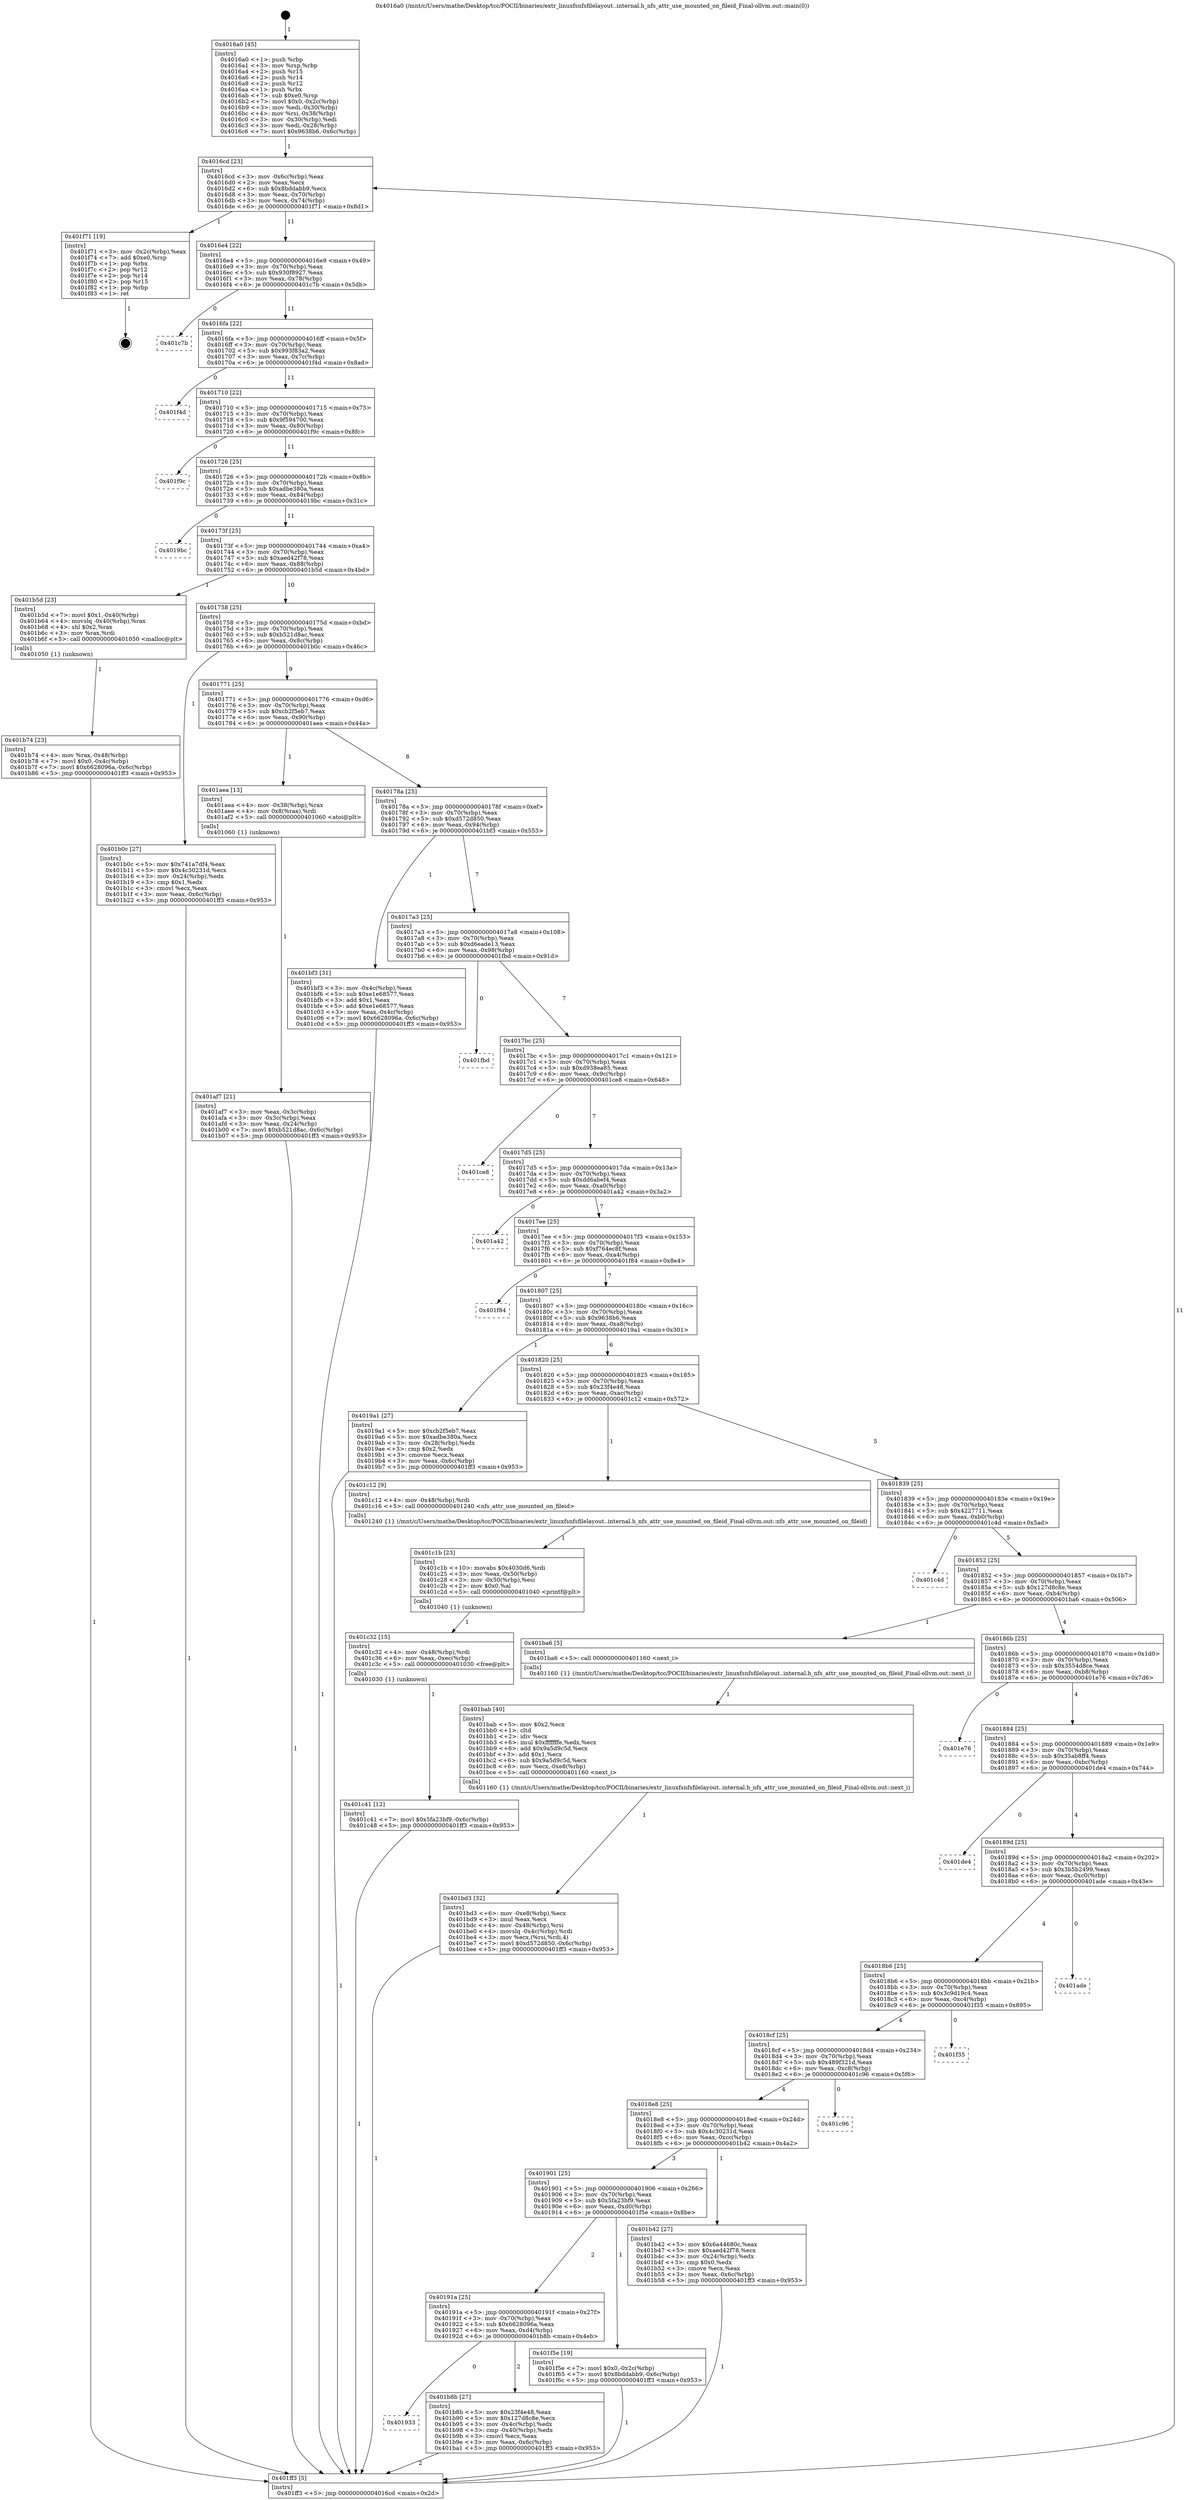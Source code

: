 digraph "0x4016a0" {
  label = "0x4016a0 (/mnt/c/Users/mathe/Desktop/tcc/POCII/binaries/extr_linuxfsnfsfilelayout..internal.h_nfs_attr_use_mounted_on_fileid_Final-ollvm.out::main(0))"
  labelloc = "t"
  node[shape=record]

  Entry [label="",width=0.3,height=0.3,shape=circle,fillcolor=black,style=filled]
  "0x4016cd" [label="{
     0x4016cd [23]\l
     | [instrs]\l
     &nbsp;&nbsp;0x4016cd \<+3\>: mov -0x6c(%rbp),%eax\l
     &nbsp;&nbsp;0x4016d0 \<+2\>: mov %eax,%ecx\l
     &nbsp;&nbsp;0x4016d2 \<+6\>: sub $0x8bddabb9,%ecx\l
     &nbsp;&nbsp;0x4016d8 \<+3\>: mov %eax,-0x70(%rbp)\l
     &nbsp;&nbsp;0x4016db \<+3\>: mov %ecx,-0x74(%rbp)\l
     &nbsp;&nbsp;0x4016de \<+6\>: je 0000000000401f71 \<main+0x8d1\>\l
  }"]
  "0x401f71" [label="{
     0x401f71 [19]\l
     | [instrs]\l
     &nbsp;&nbsp;0x401f71 \<+3\>: mov -0x2c(%rbp),%eax\l
     &nbsp;&nbsp;0x401f74 \<+7\>: add $0xe0,%rsp\l
     &nbsp;&nbsp;0x401f7b \<+1\>: pop %rbx\l
     &nbsp;&nbsp;0x401f7c \<+2\>: pop %r12\l
     &nbsp;&nbsp;0x401f7e \<+2\>: pop %r14\l
     &nbsp;&nbsp;0x401f80 \<+2\>: pop %r15\l
     &nbsp;&nbsp;0x401f82 \<+1\>: pop %rbp\l
     &nbsp;&nbsp;0x401f83 \<+1\>: ret\l
  }"]
  "0x4016e4" [label="{
     0x4016e4 [22]\l
     | [instrs]\l
     &nbsp;&nbsp;0x4016e4 \<+5\>: jmp 00000000004016e9 \<main+0x49\>\l
     &nbsp;&nbsp;0x4016e9 \<+3\>: mov -0x70(%rbp),%eax\l
     &nbsp;&nbsp;0x4016ec \<+5\>: sub $0x930f8927,%eax\l
     &nbsp;&nbsp;0x4016f1 \<+3\>: mov %eax,-0x78(%rbp)\l
     &nbsp;&nbsp;0x4016f4 \<+6\>: je 0000000000401c7b \<main+0x5db\>\l
  }"]
  Exit [label="",width=0.3,height=0.3,shape=circle,fillcolor=black,style=filled,peripheries=2]
  "0x401c7b" [label="{
     0x401c7b\l
  }", style=dashed]
  "0x4016fa" [label="{
     0x4016fa [22]\l
     | [instrs]\l
     &nbsp;&nbsp;0x4016fa \<+5\>: jmp 00000000004016ff \<main+0x5f\>\l
     &nbsp;&nbsp;0x4016ff \<+3\>: mov -0x70(%rbp),%eax\l
     &nbsp;&nbsp;0x401702 \<+5\>: sub $0x993f83a2,%eax\l
     &nbsp;&nbsp;0x401707 \<+3\>: mov %eax,-0x7c(%rbp)\l
     &nbsp;&nbsp;0x40170a \<+6\>: je 0000000000401f4d \<main+0x8ad\>\l
  }"]
  "0x401c41" [label="{
     0x401c41 [12]\l
     | [instrs]\l
     &nbsp;&nbsp;0x401c41 \<+7\>: movl $0x5fa23bf9,-0x6c(%rbp)\l
     &nbsp;&nbsp;0x401c48 \<+5\>: jmp 0000000000401ff3 \<main+0x953\>\l
  }"]
  "0x401f4d" [label="{
     0x401f4d\l
  }", style=dashed]
  "0x401710" [label="{
     0x401710 [22]\l
     | [instrs]\l
     &nbsp;&nbsp;0x401710 \<+5\>: jmp 0000000000401715 \<main+0x75\>\l
     &nbsp;&nbsp;0x401715 \<+3\>: mov -0x70(%rbp),%eax\l
     &nbsp;&nbsp;0x401718 \<+5\>: sub $0x9f594700,%eax\l
     &nbsp;&nbsp;0x40171d \<+3\>: mov %eax,-0x80(%rbp)\l
     &nbsp;&nbsp;0x401720 \<+6\>: je 0000000000401f9c \<main+0x8fc\>\l
  }"]
  "0x401c32" [label="{
     0x401c32 [15]\l
     | [instrs]\l
     &nbsp;&nbsp;0x401c32 \<+4\>: mov -0x48(%rbp),%rdi\l
     &nbsp;&nbsp;0x401c36 \<+6\>: mov %eax,-0xec(%rbp)\l
     &nbsp;&nbsp;0x401c3c \<+5\>: call 0000000000401030 \<free@plt\>\l
     | [calls]\l
     &nbsp;&nbsp;0x401030 \{1\} (unknown)\l
  }"]
  "0x401f9c" [label="{
     0x401f9c\l
  }", style=dashed]
  "0x401726" [label="{
     0x401726 [25]\l
     | [instrs]\l
     &nbsp;&nbsp;0x401726 \<+5\>: jmp 000000000040172b \<main+0x8b\>\l
     &nbsp;&nbsp;0x40172b \<+3\>: mov -0x70(%rbp),%eax\l
     &nbsp;&nbsp;0x40172e \<+5\>: sub $0xadbe380a,%eax\l
     &nbsp;&nbsp;0x401733 \<+6\>: mov %eax,-0x84(%rbp)\l
     &nbsp;&nbsp;0x401739 \<+6\>: je 00000000004019bc \<main+0x31c\>\l
  }"]
  "0x401c1b" [label="{
     0x401c1b [23]\l
     | [instrs]\l
     &nbsp;&nbsp;0x401c1b \<+10\>: movabs $0x4030d6,%rdi\l
     &nbsp;&nbsp;0x401c25 \<+3\>: mov %eax,-0x50(%rbp)\l
     &nbsp;&nbsp;0x401c28 \<+3\>: mov -0x50(%rbp),%esi\l
     &nbsp;&nbsp;0x401c2b \<+2\>: mov $0x0,%al\l
     &nbsp;&nbsp;0x401c2d \<+5\>: call 0000000000401040 \<printf@plt\>\l
     | [calls]\l
     &nbsp;&nbsp;0x401040 \{1\} (unknown)\l
  }"]
  "0x4019bc" [label="{
     0x4019bc\l
  }", style=dashed]
  "0x40173f" [label="{
     0x40173f [25]\l
     | [instrs]\l
     &nbsp;&nbsp;0x40173f \<+5\>: jmp 0000000000401744 \<main+0xa4\>\l
     &nbsp;&nbsp;0x401744 \<+3\>: mov -0x70(%rbp),%eax\l
     &nbsp;&nbsp;0x401747 \<+5\>: sub $0xaed42f78,%eax\l
     &nbsp;&nbsp;0x40174c \<+6\>: mov %eax,-0x88(%rbp)\l
     &nbsp;&nbsp;0x401752 \<+6\>: je 0000000000401b5d \<main+0x4bd\>\l
  }"]
  "0x401bd3" [label="{
     0x401bd3 [32]\l
     | [instrs]\l
     &nbsp;&nbsp;0x401bd3 \<+6\>: mov -0xe8(%rbp),%ecx\l
     &nbsp;&nbsp;0x401bd9 \<+3\>: imul %eax,%ecx\l
     &nbsp;&nbsp;0x401bdc \<+4\>: mov -0x48(%rbp),%rsi\l
     &nbsp;&nbsp;0x401be0 \<+4\>: movslq -0x4c(%rbp),%rdi\l
     &nbsp;&nbsp;0x401be4 \<+3\>: mov %ecx,(%rsi,%rdi,4)\l
     &nbsp;&nbsp;0x401be7 \<+7\>: movl $0xd572d850,-0x6c(%rbp)\l
     &nbsp;&nbsp;0x401bee \<+5\>: jmp 0000000000401ff3 \<main+0x953\>\l
  }"]
  "0x401b5d" [label="{
     0x401b5d [23]\l
     | [instrs]\l
     &nbsp;&nbsp;0x401b5d \<+7\>: movl $0x1,-0x40(%rbp)\l
     &nbsp;&nbsp;0x401b64 \<+4\>: movslq -0x40(%rbp),%rax\l
     &nbsp;&nbsp;0x401b68 \<+4\>: shl $0x2,%rax\l
     &nbsp;&nbsp;0x401b6c \<+3\>: mov %rax,%rdi\l
     &nbsp;&nbsp;0x401b6f \<+5\>: call 0000000000401050 \<malloc@plt\>\l
     | [calls]\l
     &nbsp;&nbsp;0x401050 \{1\} (unknown)\l
  }"]
  "0x401758" [label="{
     0x401758 [25]\l
     | [instrs]\l
     &nbsp;&nbsp;0x401758 \<+5\>: jmp 000000000040175d \<main+0xbd\>\l
     &nbsp;&nbsp;0x40175d \<+3\>: mov -0x70(%rbp),%eax\l
     &nbsp;&nbsp;0x401760 \<+5\>: sub $0xb521d8ac,%eax\l
     &nbsp;&nbsp;0x401765 \<+6\>: mov %eax,-0x8c(%rbp)\l
     &nbsp;&nbsp;0x40176b \<+6\>: je 0000000000401b0c \<main+0x46c\>\l
  }"]
  "0x401bab" [label="{
     0x401bab [40]\l
     | [instrs]\l
     &nbsp;&nbsp;0x401bab \<+5\>: mov $0x2,%ecx\l
     &nbsp;&nbsp;0x401bb0 \<+1\>: cltd\l
     &nbsp;&nbsp;0x401bb1 \<+2\>: idiv %ecx\l
     &nbsp;&nbsp;0x401bb3 \<+6\>: imul $0xfffffffe,%edx,%ecx\l
     &nbsp;&nbsp;0x401bb9 \<+6\>: add $0x9a5d9c5d,%ecx\l
     &nbsp;&nbsp;0x401bbf \<+3\>: add $0x1,%ecx\l
     &nbsp;&nbsp;0x401bc2 \<+6\>: sub $0x9a5d9c5d,%ecx\l
     &nbsp;&nbsp;0x401bc8 \<+6\>: mov %ecx,-0xe8(%rbp)\l
     &nbsp;&nbsp;0x401bce \<+5\>: call 0000000000401160 \<next_i\>\l
     | [calls]\l
     &nbsp;&nbsp;0x401160 \{1\} (/mnt/c/Users/mathe/Desktop/tcc/POCII/binaries/extr_linuxfsnfsfilelayout..internal.h_nfs_attr_use_mounted_on_fileid_Final-ollvm.out::next_i)\l
  }"]
  "0x401b0c" [label="{
     0x401b0c [27]\l
     | [instrs]\l
     &nbsp;&nbsp;0x401b0c \<+5\>: mov $0x741a7df4,%eax\l
     &nbsp;&nbsp;0x401b11 \<+5\>: mov $0x4c30231d,%ecx\l
     &nbsp;&nbsp;0x401b16 \<+3\>: mov -0x24(%rbp),%edx\l
     &nbsp;&nbsp;0x401b19 \<+3\>: cmp $0x1,%edx\l
     &nbsp;&nbsp;0x401b1c \<+3\>: cmovl %ecx,%eax\l
     &nbsp;&nbsp;0x401b1f \<+3\>: mov %eax,-0x6c(%rbp)\l
     &nbsp;&nbsp;0x401b22 \<+5\>: jmp 0000000000401ff3 \<main+0x953\>\l
  }"]
  "0x401771" [label="{
     0x401771 [25]\l
     | [instrs]\l
     &nbsp;&nbsp;0x401771 \<+5\>: jmp 0000000000401776 \<main+0xd6\>\l
     &nbsp;&nbsp;0x401776 \<+3\>: mov -0x70(%rbp),%eax\l
     &nbsp;&nbsp;0x401779 \<+5\>: sub $0xcb2f5eb7,%eax\l
     &nbsp;&nbsp;0x40177e \<+6\>: mov %eax,-0x90(%rbp)\l
     &nbsp;&nbsp;0x401784 \<+6\>: je 0000000000401aea \<main+0x44a\>\l
  }"]
  "0x401933" [label="{
     0x401933\l
  }", style=dashed]
  "0x401aea" [label="{
     0x401aea [13]\l
     | [instrs]\l
     &nbsp;&nbsp;0x401aea \<+4\>: mov -0x38(%rbp),%rax\l
     &nbsp;&nbsp;0x401aee \<+4\>: mov 0x8(%rax),%rdi\l
     &nbsp;&nbsp;0x401af2 \<+5\>: call 0000000000401060 \<atoi@plt\>\l
     | [calls]\l
     &nbsp;&nbsp;0x401060 \{1\} (unknown)\l
  }"]
  "0x40178a" [label="{
     0x40178a [25]\l
     | [instrs]\l
     &nbsp;&nbsp;0x40178a \<+5\>: jmp 000000000040178f \<main+0xef\>\l
     &nbsp;&nbsp;0x40178f \<+3\>: mov -0x70(%rbp),%eax\l
     &nbsp;&nbsp;0x401792 \<+5\>: sub $0xd572d850,%eax\l
     &nbsp;&nbsp;0x401797 \<+6\>: mov %eax,-0x94(%rbp)\l
     &nbsp;&nbsp;0x40179d \<+6\>: je 0000000000401bf3 \<main+0x553\>\l
  }"]
  "0x401b8b" [label="{
     0x401b8b [27]\l
     | [instrs]\l
     &nbsp;&nbsp;0x401b8b \<+5\>: mov $0x23f4e48,%eax\l
     &nbsp;&nbsp;0x401b90 \<+5\>: mov $0x127d8c8e,%ecx\l
     &nbsp;&nbsp;0x401b95 \<+3\>: mov -0x4c(%rbp),%edx\l
     &nbsp;&nbsp;0x401b98 \<+3\>: cmp -0x40(%rbp),%edx\l
     &nbsp;&nbsp;0x401b9b \<+3\>: cmovl %ecx,%eax\l
     &nbsp;&nbsp;0x401b9e \<+3\>: mov %eax,-0x6c(%rbp)\l
     &nbsp;&nbsp;0x401ba1 \<+5\>: jmp 0000000000401ff3 \<main+0x953\>\l
  }"]
  "0x401bf3" [label="{
     0x401bf3 [31]\l
     | [instrs]\l
     &nbsp;&nbsp;0x401bf3 \<+3\>: mov -0x4c(%rbp),%eax\l
     &nbsp;&nbsp;0x401bf6 \<+5\>: sub $0xe1e68577,%eax\l
     &nbsp;&nbsp;0x401bfb \<+3\>: add $0x1,%eax\l
     &nbsp;&nbsp;0x401bfe \<+5\>: add $0xe1e68577,%eax\l
     &nbsp;&nbsp;0x401c03 \<+3\>: mov %eax,-0x4c(%rbp)\l
     &nbsp;&nbsp;0x401c06 \<+7\>: movl $0x6628096a,-0x6c(%rbp)\l
     &nbsp;&nbsp;0x401c0d \<+5\>: jmp 0000000000401ff3 \<main+0x953\>\l
  }"]
  "0x4017a3" [label="{
     0x4017a3 [25]\l
     | [instrs]\l
     &nbsp;&nbsp;0x4017a3 \<+5\>: jmp 00000000004017a8 \<main+0x108\>\l
     &nbsp;&nbsp;0x4017a8 \<+3\>: mov -0x70(%rbp),%eax\l
     &nbsp;&nbsp;0x4017ab \<+5\>: sub $0xd6eade13,%eax\l
     &nbsp;&nbsp;0x4017b0 \<+6\>: mov %eax,-0x98(%rbp)\l
     &nbsp;&nbsp;0x4017b6 \<+6\>: je 0000000000401fbd \<main+0x91d\>\l
  }"]
  "0x40191a" [label="{
     0x40191a [25]\l
     | [instrs]\l
     &nbsp;&nbsp;0x40191a \<+5\>: jmp 000000000040191f \<main+0x27f\>\l
     &nbsp;&nbsp;0x40191f \<+3\>: mov -0x70(%rbp),%eax\l
     &nbsp;&nbsp;0x401922 \<+5\>: sub $0x6628096a,%eax\l
     &nbsp;&nbsp;0x401927 \<+6\>: mov %eax,-0xd4(%rbp)\l
     &nbsp;&nbsp;0x40192d \<+6\>: je 0000000000401b8b \<main+0x4eb\>\l
  }"]
  "0x401fbd" [label="{
     0x401fbd\l
  }", style=dashed]
  "0x4017bc" [label="{
     0x4017bc [25]\l
     | [instrs]\l
     &nbsp;&nbsp;0x4017bc \<+5\>: jmp 00000000004017c1 \<main+0x121\>\l
     &nbsp;&nbsp;0x4017c1 \<+3\>: mov -0x70(%rbp),%eax\l
     &nbsp;&nbsp;0x4017c4 \<+5\>: sub $0xd938ea85,%eax\l
     &nbsp;&nbsp;0x4017c9 \<+6\>: mov %eax,-0x9c(%rbp)\l
     &nbsp;&nbsp;0x4017cf \<+6\>: je 0000000000401ce8 \<main+0x648\>\l
  }"]
  "0x401f5e" [label="{
     0x401f5e [19]\l
     | [instrs]\l
     &nbsp;&nbsp;0x401f5e \<+7\>: movl $0x0,-0x2c(%rbp)\l
     &nbsp;&nbsp;0x401f65 \<+7\>: movl $0x8bddabb9,-0x6c(%rbp)\l
     &nbsp;&nbsp;0x401f6c \<+5\>: jmp 0000000000401ff3 \<main+0x953\>\l
  }"]
  "0x401ce8" [label="{
     0x401ce8\l
  }", style=dashed]
  "0x4017d5" [label="{
     0x4017d5 [25]\l
     | [instrs]\l
     &nbsp;&nbsp;0x4017d5 \<+5\>: jmp 00000000004017da \<main+0x13a\>\l
     &nbsp;&nbsp;0x4017da \<+3\>: mov -0x70(%rbp),%eax\l
     &nbsp;&nbsp;0x4017dd \<+5\>: sub $0xdd6abef4,%eax\l
     &nbsp;&nbsp;0x4017e2 \<+6\>: mov %eax,-0xa0(%rbp)\l
     &nbsp;&nbsp;0x4017e8 \<+6\>: je 0000000000401a42 \<main+0x3a2\>\l
  }"]
  "0x401b74" [label="{
     0x401b74 [23]\l
     | [instrs]\l
     &nbsp;&nbsp;0x401b74 \<+4\>: mov %rax,-0x48(%rbp)\l
     &nbsp;&nbsp;0x401b78 \<+7\>: movl $0x0,-0x4c(%rbp)\l
     &nbsp;&nbsp;0x401b7f \<+7\>: movl $0x6628096a,-0x6c(%rbp)\l
     &nbsp;&nbsp;0x401b86 \<+5\>: jmp 0000000000401ff3 \<main+0x953\>\l
  }"]
  "0x401a42" [label="{
     0x401a42\l
  }", style=dashed]
  "0x4017ee" [label="{
     0x4017ee [25]\l
     | [instrs]\l
     &nbsp;&nbsp;0x4017ee \<+5\>: jmp 00000000004017f3 \<main+0x153\>\l
     &nbsp;&nbsp;0x4017f3 \<+3\>: mov -0x70(%rbp),%eax\l
     &nbsp;&nbsp;0x4017f6 \<+5\>: sub $0xf764ec8f,%eax\l
     &nbsp;&nbsp;0x4017fb \<+6\>: mov %eax,-0xa4(%rbp)\l
     &nbsp;&nbsp;0x401801 \<+6\>: je 0000000000401f84 \<main+0x8e4\>\l
  }"]
  "0x401901" [label="{
     0x401901 [25]\l
     | [instrs]\l
     &nbsp;&nbsp;0x401901 \<+5\>: jmp 0000000000401906 \<main+0x266\>\l
     &nbsp;&nbsp;0x401906 \<+3\>: mov -0x70(%rbp),%eax\l
     &nbsp;&nbsp;0x401909 \<+5\>: sub $0x5fa23bf9,%eax\l
     &nbsp;&nbsp;0x40190e \<+6\>: mov %eax,-0xd0(%rbp)\l
     &nbsp;&nbsp;0x401914 \<+6\>: je 0000000000401f5e \<main+0x8be\>\l
  }"]
  "0x401f84" [label="{
     0x401f84\l
  }", style=dashed]
  "0x401807" [label="{
     0x401807 [25]\l
     | [instrs]\l
     &nbsp;&nbsp;0x401807 \<+5\>: jmp 000000000040180c \<main+0x16c\>\l
     &nbsp;&nbsp;0x40180c \<+3\>: mov -0x70(%rbp),%eax\l
     &nbsp;&nbsp;0x40180f \<+5\>: sub $0x9638b6,%eax\l
     &nbsp;&nbsp;0x401814 \<+6\>: mov %eax,-0xa8(%rbp)\l
     &nbsp;&nbsp;0x40181a \<+6\>: je 00000000004019a1 \<main+0x301\>\l
  }"]
  "0x401b42" [label="{
     0x401b42 [27]\l
     | [instrs]\l
     &nbsp;&nbsp;0x401b42 \<+5\>: mov $0x6a44680c,%eax\l
     &nbsp;&nbsp;0x401b47 \<+5\>: mov $0xaed42f78,%ecx\l
     &nbsp;&nbsp;0x401b4c \<+3\>: mov -0x24(%rbp),%edx\l
     &nbsp;&nbsp;0x401b4f \<+3\>: cmp $0x0,%edx\l
     &nbsp;&nbsp;0x401b52 \<+3\>: cmove %ecx,%eax\l
     &nbsp;&nbsp;0x401b55 \<+3\>: mov %eax,-0x6c(%rbp)\l
     &nbsp;&nbsp;0x401b58 \<+5\>: jmp 0000000000401ff3 \<main+0x953\>\l
  }"]
  "0x4019a1" [label="{
     0x4019a1 [27]\l
     | [instrs]\l
     &nbsp;&nbsp;0x4019a1 \<+5\>: mov $0xcb2f5eb7,%eax\l
     &nbsp;&nbsp;0x4019a6 \<+5\>: mov $0xadbe380a,%ecx\l
     &nbsp;&nbsp;0x4019ab \<+3\>: mov -0x28(%rbp),%edx\l
     &nbsp;&nbsp;0x4019ae \<+3\>: cmp $0x2,%edx\l
     &nbsp;&nbsp;0x4019b1 \<+3\>: cmovne %ecx,%eax\l
     &nbsp;&nbsp;0x4019b4 \<+3\>: mov %eax,-0x6c(%rbp)\l
     &nbsp;&nbsp;0x4019b7 \<+5\>: jmp 0000000000401ff3 \<main+0x953\>\l
  }"]
  "0x401820" [label="{
     0x401820 [25]\l
     | [instrs]\l
     &nbsp;&nbsp;0x401820 \<+5\>: jmp 0000000000401825 \<main+0x185\>\l
     &nbsp;&nbsp;0x401825 \<+3\>: mov -0x70(%rbp),%eax\l
     &nbsp;&nbsp;0x401828 \<+5\>: sub $0x23f4e48,%eax\l
     &nbsp;&nbsp;0x40182d \<+6\>: mov %eax,-0xac(%rbp)\l
     &nbsp;&nbsp;0x401833 \<+6\>: je 0000000000401c12 \<main+0x572\>\l
  }"]
  "0x401ff3" [label="{
     0x401ff3 [5]\l
     | [instrs]\l
     &nbsp;&nbsp;0x401ff3 \<+5\>: jmp 00000000004016cd \<main+0x2d\>\l
  }"]
  "0x4016a0" [label="{
     0x4016a0 [45]\l
     | [instrs]\l
     &nbsp;&nbsp;0x4016a0 \<+1\>: push %rbp\l
     &nbsp;&nbsp;0x4016a1 \<+3\>: mov %rsp,%rbp\l
     &nbsp;&nbsp;0x4016a4 \<+2\>: push %r15\l
     &nbsp;&nbsp;0x4016a6 \<+2\>: push %r14\l
     &nbsp;&nbsp;0x4016a8 \<+2\>: push %r12\l
     &nbsp;&nbsp;0x4016aa \<+1\>: push %rbx\l
     &nbsp;&nbsp;0x4016ab \<+7\>: sub $0xe0,%rsp\l
     &nbsp;&nbsp;0x4016b2 \<+7\>: movl $0x0,-0x2c(%rbp)\l
     &nbsp;&nbsp;0x4016b9 \<+3\>: mov %edi,-0x30(%rbp)\l
     &nbsp;&nbsp;0x4016bc \<+4\>: mov %rsi,-0x38(%rbp)\l
     &nbsp;&nbsp;0x4016c0 \<+3\>: mov -0x30(%rbp),%edi\l
     &nbsp;&nbsp;0x4016c3 \<+3\>: mov %edi,-0x28(%rbp)\l
     &nbsp;&nbsp;0x4016c6 \<+7\>: movl $0x9638b6,-0x6c(%rbp)\l
  }"]
  "0x401af7" [label="{
     0x401af7 [21]\l
     | [instrs]\l
     &nbsp;&nbsp;0x401af7 \<+3\>: mov %eax,-0x3c(%rbp)\l
     &nbsp;&nbsp;0x401afa \<+3\>: mov -0x3c(%rbp),%eax\l
     &nbsp;&nbsp;0x401afd \<+3\>: mov %eax,-0x24(%rbp)\l
     &nbsp;&nbsp;0x401b00 \<+7\>: movl $0xb521d8ac,-0x6c(%rbp)\l
     &nbsp;&nbsp;0x401b07 \<+5\>: jmp 0000000000401ff3 \<main+0x953\>\l
  }"]
  "0x4018e8" [label="{
     0x4018e8 [25]\l
     | [instrs]\l
     &nbsp;&nbsp;0x4018e8 \<+5\>: jmp 00000000004018ed \<main+0x24d\>\l
     &nbsp;&nbsp;0x4018ed \<+3\>: mov -0x70(%rbp),%eax\l
     &nbsp;&nbsp;0x4018f0 \<+5\>: sub $0x4c30231d,%eax\l
     &nbsp;&nbsp;0x4018f5 \<+6\>: mov %eax,-0xcc(%rbp)\l
     &nbsp;&nbsp;0x4018fb \<+6\>: je 0000000000401b42 \<main+0x4a2\>\l
  }"]
  "0x401c12" [label="{
     0x401c12 [9]\l
     | [instrs]\l
     &nbsp;&nbsp;0x401c12 \<+4\>: mov -0x48(%rbp),%rdi\l
     &nbsp;&nbsp;0x401c16 \<+5\>: call 0000000000401240 \<nfs_attr_use_mounted_on_fileid\>\l
     | [calls]\l
     &nbsp;&nbsp;0x401240 \{1\} (/mnt/c/Users/mathe/Desktop/tcc/POCII/binaries/extr_linuxfsnfsfilelayout..internal.h_nfs_attr_use_mounted_on_fileid_Final-ollvm.out::nfs_attr_use_mounted_on_fileid)\l
  }"]
  "0x401839" [label="{
     0x401839 [25]\l
     | [instrs]\l
     &nbsp;&nbsp;0x401839 \<+5\>: jmp 000000000040183e \<main+0x19e\>\l
     &nbsp;&nbsp;0x40183e \<+3\>: mov -0x70(%rbp),%eax\l
     &nbsp;&nbsp;0x401841 \<+5\>: sub $0x4227711,%eax\l
     &nbsp;&nbsp;0x401846 \<+6\>: mov %eax,-0xb0(%rbp)\l
     &nbsp;&nbsp;0x40184c \<+6\>: je 0000000000401c4d \<main+0x5ad\>\l
  }"]
  "0x401c96" [label="{
     0x401c96\l
  }", style=dashed]
  "0x401c4d" [label="{
     0x401c4d\l
  }", style=dashed]
  "0x401852" [label="{
     0x401852 [25]\l
     | [instrs]\l
     &nbsp;&nbsp;0x401852 \<+5\>: jmp 0000000000401857 \<main+0x1b7\>\l
     &nbsp;&nbsp;0x401857 \<+3\>: mov -0x70(%rbp),%eax\l
     &nbsp;&nbsp;0x40185a \<+5\>: sub $0x127d8c8e,%eax\l
     &nbsp;&nbsp;0x40185f \<+6\>: mov %eax,-0xb4(%rbp)\l
     &nbsp;&nbsp;0x401865 \<+6\>: je 0000000000401ba6 \<main+0x506\>\l
  }"]
  "0x4018cf" [label="{
     0x4018cf [25]\l
     | [instrs]\l
     &nbsp;&nbsp;0x4018cf \<+5\>: jmp 00000000004018d4 \<main+0x234\>\l
     &nbsp;&nbsp;0x4018d4 \<+3\>: mov -0x70(%rbp),%eax\l
     &nbsp;&nbsp;0x4018d7 \<+5\>: sub $0x489f321d,%eax\l
     &nbsp;&nbsp;0x4018dc \<+6\>: mov %eax,-0xc8(%rbp)\l
     &nbsp;&nbsp;0x4018e2 \<+6\>: je 0000000000401c96 \<main+0x5f6\>\l
  }"]
  "0x401ba6" [label="{
     0x401ba6 [5]\l
     | [instrs]\l
     &nbsp;&nbsp;0x401ba6 \<+5\>: call 0000000000401160 \<next_i\>\l
     | [calls]\l
     &nbsp;&nbsp;0x401160 \{1\} (/mnt/c/Users/mathe/Desktop/tcc/POCII/binaries/extr_linuxfsnfsfilelayout..internal.h_nfs_attr_use_mounted_on_fileid_Final-ollvm.out::next_i)\l
  }"]
  "0x40186b" [label="{
     0x40186b [25]\l
     | [instrs]\l
     &nbsp;&nbsp;0x40186b \<+5\>: jmp 0000000000401870 \<main+0x1d0\>\l
     &nbsp;&nbsp;0x401870 \<+3\>: mov -0x70(%rbp),%eax\l
     &nbsp;&nbsp;0x401873 \<+5\>: sub $0x3554d8ce,%eax\l
     &nbsp;&nbsp;0x401878 \<+6\>: mov %eax,-0xb8(%rbp)\l
     &nbsp;&nbsp;0x40187e \<+6\>: je 0000000000401e76 \<main+0x7d6\>\l
  }"]
  "0x401f35" [label="{
     0x401f35\l
  }", style=dashed]
  "0x401e76" [label="{
     0x401e76\l
  }", style=dashed]
  "0x401884" [label="{
     0x401884 [25]\l
     | [instrs]\l
     &nbsp;&nbsp;0x401884 \<+5\>: jmp 0000000000401889 \<main+0x1e9\>\l
     &nbsp;&nbsp;0x401889 \<+3\>: mov -0x70(%rbp),%eax\l
     &nbsp;&nbsp;0x40188c \<+5\>: sub $0x35ab8ff4,%eax\l
     &nbsp;&nbsp;0x401891 \<+6\>: mov %eax,-0xbc(%rbp)\l
     &nbsp;&nbsp;0x401897 \<+6\>: je 0000000000401de4 \<main+0x744\>\l
  }"]
  "0x4018b6" [label="{
     0x4018b6 [25]\l
     | [instrs]\l
     &nbsp;&nbsp;0x4018b6 \<+5\>: jmp 00000000004018bb \<main+0x21b\>\l
     &nbsp;&nbsp;0x4018bb \<+3\>: mov -0x70(%rbp),%eax\l
     &nbsp;&nbsp;0x4018be \<+5\>: sub $0x3c9d19c4,%eax\l
     &nbsp;&nbsp;0x4018c3 \<+6\>: mov %eax,-0xc4(%rbp)\l
     &nbsp;&nbsp;0x4018c9 \<+6\>: je 0000000000401f35 \<main+0x895\>\l
  }"]
  "0x401de4" [label="{
     0x401de4\l
  }", style=dashed]
  "0x40189d" [label="{
     0x40189d [25]\l
     | [instrs]\l
     &nbsp;&nbsp;0x40189d \<+5\>: jmp 00000000004018a2 \<main+0x202\>\l
     &nbsp;&nbsp;0x4018a2 \<+3\>: mov -0x70(%rbp),%eax\l
     &nbsp;&nbsp;0x4018a5 \<+5\>: sub $0x3b5b2499,%eax\l
     &nbsp;&nbsp;0x4018aa \<+6\>: mov %eax,-0xc0(%rbp)\l
     &nbsp;&nbsp;0x4018b0 \<+6\>: je 0000000000401ade \<main+0x43e\>\l
  }"]
  "0x401ade" [label="{
     0x401ade\l
  }", style=dashed]
  Entry -> "0x4016a0" [label=" 1"]
  "0x4016cd" -> "0x401f71" [label=" 1"]
  "0x4016cd" -> "0x4016e4" [label=" 11"]
  "0x401f71" -> Exit [label=" 1"]
  "0x4016e4" -> "0x401c7b" [label=" 0"]
  "0x4016e4" -> "0x4016fa" [label=" 11"]
  "0x401f5e" -> "0x401ff3" [label=" 1"]
  "0x4016fa" -> "0x401f4d" [label=" 0"]
  "0x4016fa" -> "0x401710" [label=" 11"]
  "0x401c41" -> "0x401ff3" [label=" 1"]
  "0x401710" -> "0x401f9c" [label=" 0"]
  "0x401710" -> "0x401726" [label=" 11"]
  "0x401c32" -> "0x401c41" [label=" 1"]
  "0x401726" -> "0x4019bc" [label=" 0"]
  "0x401726" -> "0x40173f" [label=" 11"]
  "0x401c1b" -> "0x401c32" [label=" 1"]
  "0x40173f" -> "0x401b5d" [label=" 1"]
  "0x40173f" -> "0x401758" [label=" 10"]
  "0x401c12" -> "0x401c1b" [label=" 1"]
  "0x401758" -> "0x401b0c" [label=" 1"]
  "0x401758" -> "0x401771" [label=" 9"]
  "0x401bf3" -> "0x401ff3" [label=" 1"]
  "0x401771" -> "0x401aea" [label=" 1"]
  "0x401771" -> "0x40178a" [label=" 8"]
  "0x401bd3" -> "0x401ff3" [label=" 1"]
  "0x40178a" -> "0x401bf3" [label=" 1"]
  "0x40178a" -> "0x4017a3" [label=" 7"]
  "0x401bab" -> "0x401bd3" [label=" 1"]
  "0x4017a3" -> "0x401fbd" [label=" 0"]
  "0x4017a3" -> "0x4017bc" [label=" 7"]
  "0x401b8b" -> "0x401ff3" [label=" 2"]
  "0x4017bc" -> "0x401ce8" [label=" 0"]
  "0x4017bc" -> "0x4017d5" [label=" 7"]
  "0x40191a" -> "0x401933" [label=" 0"]
  "0x4017d5" -> "0x401a42" [label=" 0"]
  "0x4017d5" -> "0x4017ee" [label=" 7"]
  "0x401ba6" -> "0x401bab" [label=" 1"]
  "0x4017ee" -> "0x401f84" [label=" 0"]
  "0x4017ee" -> "0x401807" [label=" 7"]
  "0x401901" -> "0x40191a" [label=" 2"]
  "0x401807" -> "0x4019a1" [label=" 1"]
  "0x401807" -> "0x401820" [label=" 6"]
  "0x4019a1" -> "0x401ff3" [label=" 1"]
  "0x4016a0" -> "0x4016cd" [label=" 1"]
  "0x401ff3" -> "0x4016cd" [label=" 11"]
  "0x401aea" -> "0x401af7" [label=" 1"]
  "0x401af7" -> "0x401ff3" [label=" 1"]
  "0x401b0c" -> "0x401ff3" [label=" 1"]
  "0x401901" -> "0x401f5e" [label=" 1"]
  "0x401820" -> "0x401c12" [label=" 1"]
  "0x401820" -> "0x401839" [label=" 5"]
  "0x401b74" -> "0x401ff3" [label=" 1"]
  "0x401839" -> "0x401c4d" [label=" 0"]
  "0x401839" -> "0x401852" [label=" 5"]
  "0x401b5d" -> "0x401b74" [label=" 1"]
  "0x401852" -> "0x401ba6" [label=" 1"]
  "0x401852" -> "0x40186b" [label=" 4"]
  "0x4018e8" -> "0x401901" [label=" 3"]
  "0x40186b" -> "0x401e76" [label=" 0"]
  "0x40186b" -> "0x401884" [label=" 4"]
  "0x4018e8" -> "0x401b42" [label=" 1"]
  "0x401884" -> "0x401de4" [label=" 0"]
  "0x401884" -> "0x40189d" [label=" 4"]
  "0x4018cf" -> "0x4018e8" [label=" 4"]
  "0x40189d" -> "0x401ade" [label=" 0"]
  "0x40189d" -> "0x4018b6" [label=" 4"]
  "0x40191a" -> "0x401b8b" [label=" 2"]
  "0x4018b6" -> "0x401f35" [label=" 0"]
  "0x4018b6" -> "0x4018cf" [label=" 4"]
  "0x401b42" -> "0x401ff3" [label=" 1"]
  "0x4018cf" -> "0x401c96" [label=" 0"]
}
